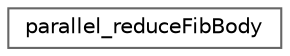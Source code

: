 digraph "类继承关系图"
{
 // LATEX_PDF_SIZE
  bgcolor="transparent";
  edge [fontname=Helvetica,fontsize=10,labelfontname=Helvetica,labelfontsize=10];
  node [fontname=Helvetica,fontsize=10,shape=box,height=0.2,width=0.4];
  rankdir="LR";
  Node0 [id="Node000000",label="parallel_reduceFibBody",height=0.2,width=0.4,color="grey40", fillcolor="white", style="filled",URL="$structparallel__reduce_fib_body.html",tooltip="Functor for parallel_reduce"];
}
